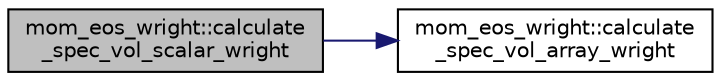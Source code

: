 digraph "mom_eos_wright::calculate_spec_vol_scalar_wright"
{
 // INTERACTIVE_SVG=YES
 // LATEX_PDF_SIZE
  edge [fontname="Helvetica",fontsize="10",labelfontname="Helvetica",labelfontsize="10"];
  node [fontname="Helvetica",fontsize="10",shape=record];
  rankdir="LR";
  Node1 [label="mom_eos_wright::calculate\l_spec_vol_scalar_wright",height=0.2,width=0.4,color="black", fillcolor="grey75", style="filled", fontcolor="black",tooltip="This subroutine computes the in situ specific volume of sea water (specvol in [m3 kg-1]) from salinit..."];
  Node1 -> Node2 [color="midnightblue",fontsize="10",style="solid",fontname="Helvetica"];
  Node2 [label="mom_eos_wright::calculate\l_spec_vol_array_wright",height=0.2,width=0.4,color="black", fillcolor="white", style="filled",URL="$namespacemom__eos__wright.html#a0e1da760ed0fca53533430d0bd03ee6d",tooltip="This subroutine computes the in situ specific volume of sea water (specvol in [m3 kg-1]) from salinit..."];
}
